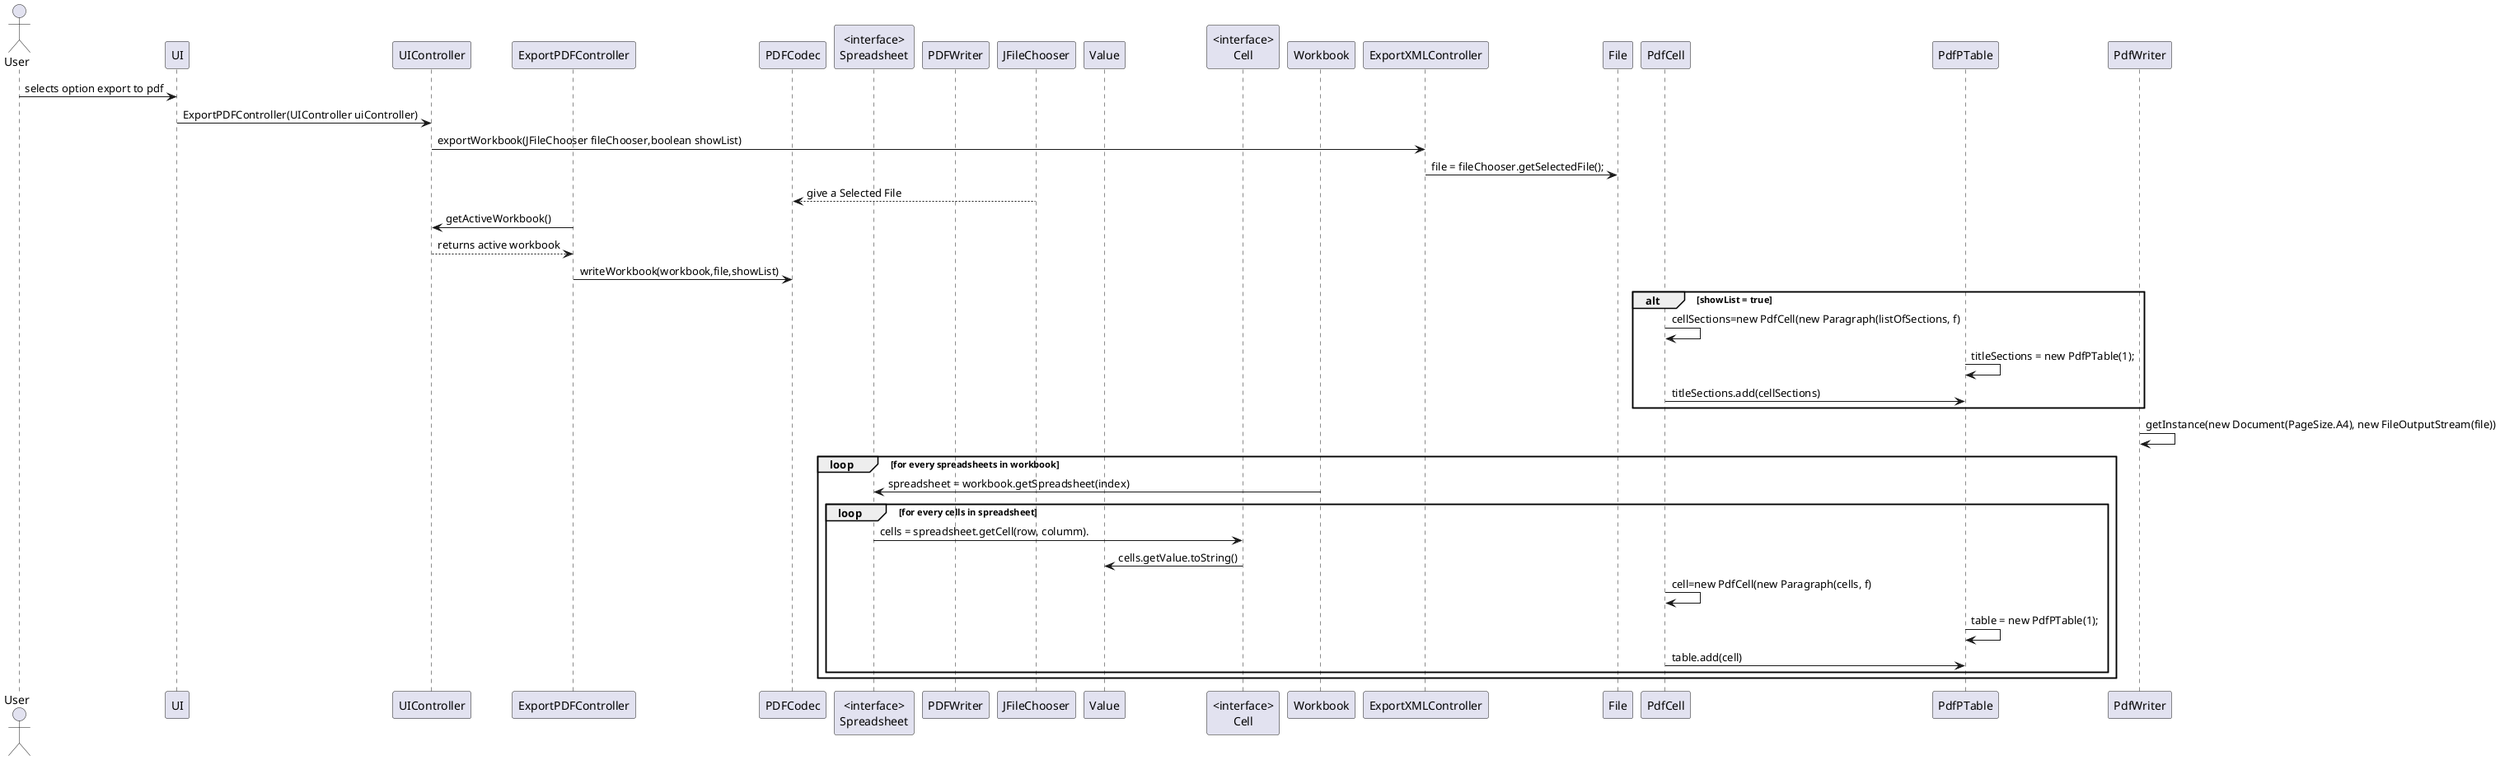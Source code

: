 @startuml doc-files/core08.1_Export_pdf_sd_design_1.png

actor User
participant "UI" as UI
participant "UIController" as UIController
participant "ExportPDFController" as ExportPDFController

participant "PDFCodec" as PDFCodec
participant "<interface>\nSpreadsheet" as Spreadsheet
participant "PDFWriter" as PDFWriter
participant "JFileChooser" as JFileChooser
participant "Value" as Value
participant "<interface>\nCell" as Cell
participant "Workbook" as Workbook




User -> UI: selects option export to pdf
UI -> UIController: ExportPDFController(UIController uiController)
UIController -> ExportXMLController: exportWorkbook(JFileChooser fileChooser,boolean showList)
ExportXMLController -> File: file = fileChooser.getSelectedFile();
PDFCodec <-- JFileChooser: give a Selected File
ExportPDFController -> UIController: getActiveWorkbook()
ExportPDFController <-- UIController: returns active workbook
ExportPDFController -> PDFCodec:writeWorkbook(workbook,file,showList)
alt showList = true

	PdfCell -> PdfCell : cellSections=new PdfCell(new Paragraph(listOfSections, f)
	PdfPTable -> PdfPTable: titleSections = new PdfPTable(1);
	PdfCell -> PdfPTable : titleSections.add(cellSections)
  end
PdfWriter -> PdfWriter:getInstance(new Document(PageSize.A4), new FileOutputStream(file))
loop for every spreadsheets in workbook
Workbook -> Spreadsheet:spreadsheet = workbook.getSpreadsheet(index)
loop for every cells in spreadsheet
Spreadsheet -> Cell:cells = spreadsheet.getCell(row, columm).
Cell -> Value:cells.getValue.toString()
PdfCell -> PdfCell : cell=new PdfCell(new Paragraph(cells, f)
PdfPTable -> PdfPTable: table = new PdfPTable(1);
PdfCell -> PdfPTable : table.add(cell)
end
end
@enduml